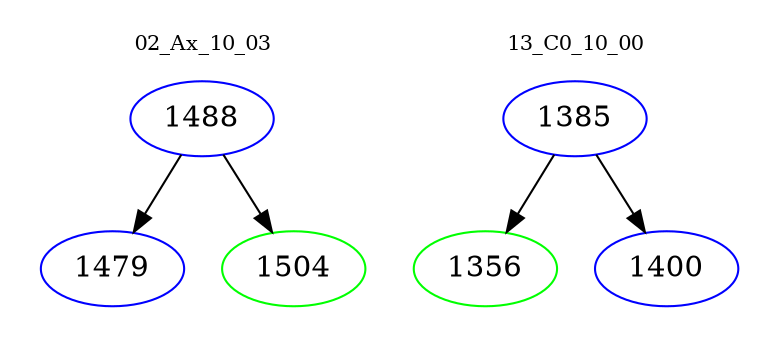 digraph{
subgraph cluster_0 {
color = white
label = "02_Ax_10_03";
fontsize=10;
T0_1488 [label="1488", color="blue"]
T0_1488 -> T0_1479 [color="black"]
T0_1479 [label="1479", color="blue"]
T0_1488 -> T0_1504 [color="black"]
T0_1504 [label="1504", color="green"]
}
subgraph cluster_1 {
color = white
label = "13_C0_10_00";
fontsize=10;
T1_1385 [label="1385", color="blue"]
T1_1385 -> T1_1356 [color="black"]
T1_1356 [label="1356", color="green"]
T1_1385 -> T1_1400 [color="black"]
T1_1400 [label="1400", color="blue"]
}
}

